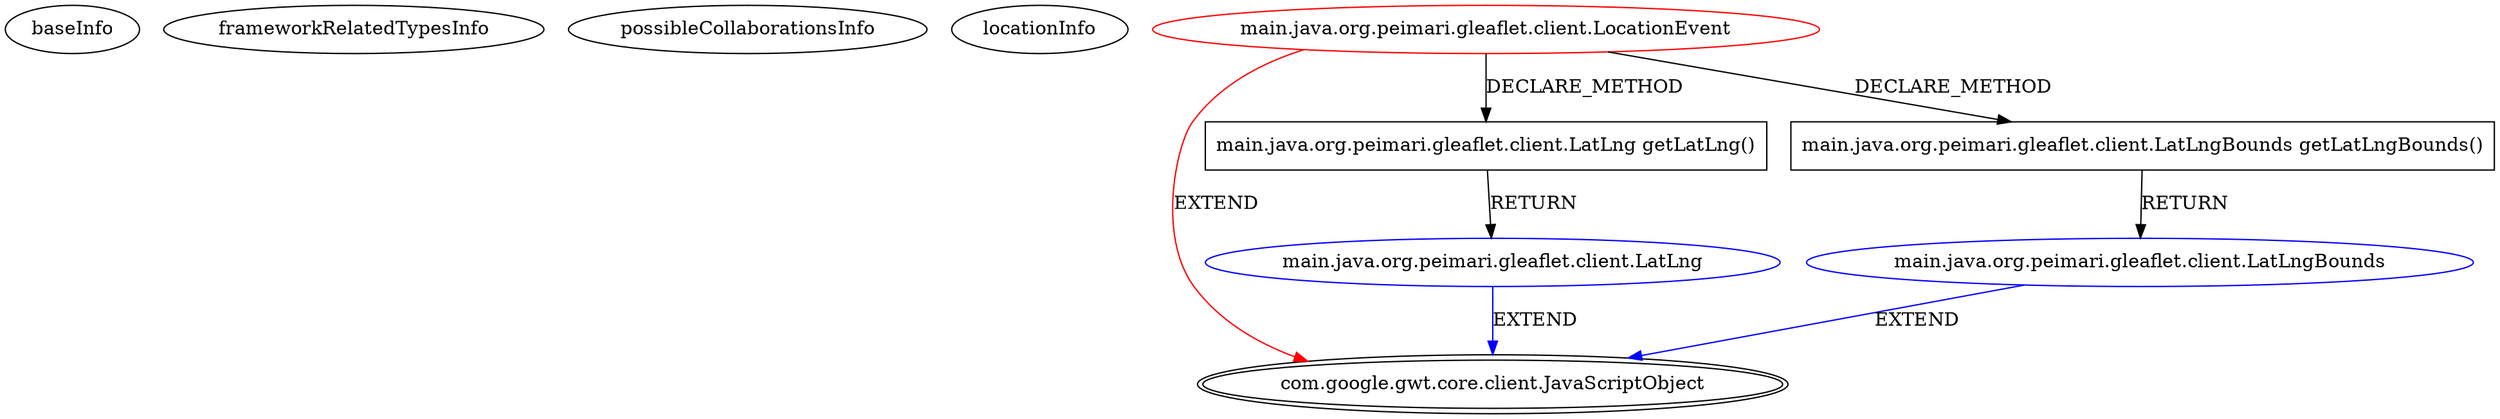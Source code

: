 digraph {
baseInfo[graphId=4079,category="extension_graph",isAnonymous=false,possibleRelation=true]
frameworkRelatedTypesInfo[0="com.google.gwt.core.client.JavaScriptObject"]
possibleCollaborationsInfo[0="4079~CLIENT_METHOD_DECLARATION-RETURN_TYPE-~com.google.gwt.core.client.JavaScriptObject ~com.google.gwt.core.client.JavaScriptObject ~false~false"]
locationInfo[projectName="mstahv-g-leaflet",filePath="/mstahv-g-leaflet/g-leaflet-master/src/main/java/org/peimari/gleaflet/client/LocationEvent.java",contextSignature="LocationEvent",graphId="4079"]
0[label="main.java.org.peimari.gleaflet.client.LocationEvent",vertexType="ROOT_CLIENT_CLASS_DECLARATION",isFrameworkType=false,color=red]
1[label="com.google.gwt.core.client.JavaScriptObject",vertexType="FRAMEWORK_CLASS_TYPE",isFrameworkType=true,peripheries=2]
2[label="main.java.org.peimari.gleaflet.client.LatLng getLatLng()",vertexType="CLIENT_METHOD_DECLARATION",isFrameworkType=false,shape=box]
3[label="main.java.org.peimari.gleaflet.client.LatLng",vertexType="REFERENCE_CLIENT_CLASS_DECLARATION",isFrameworkType=false,color=blue]
5[label="main.java.org.peimari.gleaflet.client.LatLngBounds getLatLngBounds()",vertexType="CLIENT_METHOD_DECLARATION",isFrameworkType=false,shape=box]
6[label="main.java.org.peimari.gleaflet.client.LatLngBounds",vertexType="REFERENCE_CLIENT_CLASS_DECLARATION",isFrameworkType=false,color=blue]
0->1[label="EXTEND",color=red]
0->2[label="DECLARE_METHOD"]
3->1[label="EXTEND",color=blue]
2->3[label="RETURN"]
0->5[label="DECLARE_METHOD"]
6->1[label="EXTEND",color=blue]
5->6[label="RETURN"]
}
